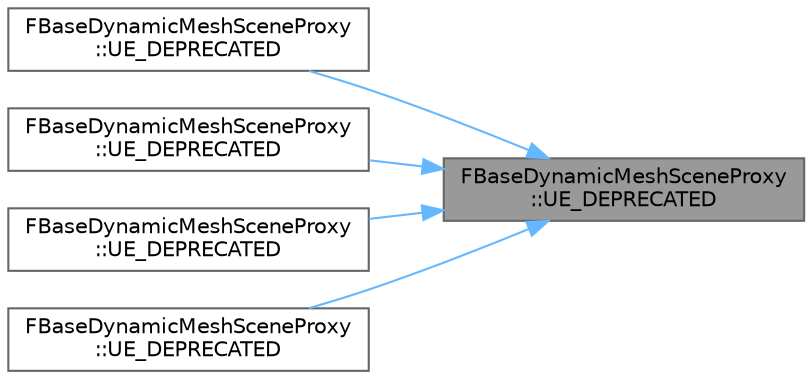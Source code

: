 digraph "FBaseDynamicMeshSceneProxy::UE_DEPRECATED"
{
 // INTERACTIVE_SVG=YES
 // LATEX_PDF_SIZE
  bgcolor="transparent";
  edge [fontname=Helvetica,fontsize=10,labelfontname=Helvetica,labelfontsize=10];
  node [fontname=Helvetica,fontsize=10,shape=box,height=0.2,width=0.4];
  rankdir="RL";
  Node1 [id="Node000001",label="FBaseDynamicMeshSceneProxy\l::UE_DEPRECATED",height=0.2,width=0.4,color="gray40", fillcolor="grey60", style="filled", fontcolor="black",tooltip=" "];
  Node1 -> Node2 [id="edge1_Node000001_Node000002",dir="back",color="steelblue1",style="solid",tooltip=" "];
  Node2 [id="Node000002",label="FBaseDynamicMeshSceneProxy\l::UE_DEPRECATED",height=0.2,width=0.4,color="grey40", fillcolor="white", style="filled",URL="$d5/d64/classFBaseDynamicMeshSceneProxy.html#ac5977b977fa5266450b0d52dc6996a9d",tooltip=" "];
  Node1 -> Node3 [id="edge2_Node000001_Node000003",dir="back",color="steelblue1",style="solid",tooltip=" "];
  Node3 [id="Node000003",label="FBaseDynamicMeshSceneProxy\l::UE_DEPRECATED",height=0.2,width=0.4,color="grey40", fillcolor="white", style="filled",URL="$d5/d64/classFBaseDynamicMeshSceneProxy.html#a4a2fb1e8ecb14392389751afa1d13c81",tooltip=" "];
  Node1 -> Node4 [id="edge3_Node000001_Node000004",dir="back",color="steelblue1",style="solid",tooltip=" "];
  Node4 [id="Node000004",label="FBaseDynamicMeshSceneProxy\l::UE_DEPRECATED",height=0.2,width=0.4,color="grey40", fillcolor="white", style="filled",URL="$d5/d64/classFBaseDynamicMeshSceneProxy.html#ae84c02d8f978e34cb2bc541d75de0835",tooltip=" "];
  Node1 -> Node5 [id="edge4_Node000001_Node000005",dir="back",color="steelblue1",style="solid",tooltip=" "];
  Node5 [id="Node000005",label="FBaseDynamicMeshSceneProxy\l::UE_DEPRECATED",height=0.2,width=0.4,color="grey40", fillcolor="white", style="filled",URL="$d5/d64/classFBaseDynamicMeshSceneProxy.html#a92190d0b11752f9d3be8dd6c61e26a26",tooltip=" "];
}
